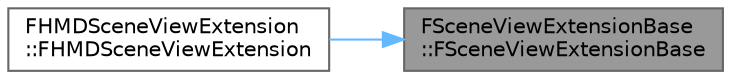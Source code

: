 digraph "FSceneViewExtensionBase::FSceneViewExtensionBase"
{
 // INTERACTIVE_SVG=YES
 // LATEX_PDF_SIZE
  bgcolor="transparent";
  edge [fontname=Helvetica,fontsize=10,labelfontname=Helvetica,labelfontsize=10];
  node [fontname=Helvetica,fontsize=10,shape=box,height=0.2,width=0.4];
  rankdir="RL";
  Node1 [id="Node000001",label="FSceneViewExtensionBase\l::FSceneViewExtensionBase",height=0.2,width=0.4,color="gray40", fillcolor="grey60", style="filled", fontcolor="black",tooltip=" "];
  Node1 -> Node2 [id="edge1_Node000001_Node000002",dir="back",color="steelblue1",style="solid",tooltip=" "];
  Node2 [id="Node000002",label="FHMDSceneViewExtension\l::FHMDSceneViewExtension",height=0.2,width=0.4,color="grey40", fillcolor="white", style="filled",URL="$d0/d20/classFHMDSceneViewExtension.html#ac68b2ae82aa4fd2e94f257ca157647bb",tooltip=" "];
}
